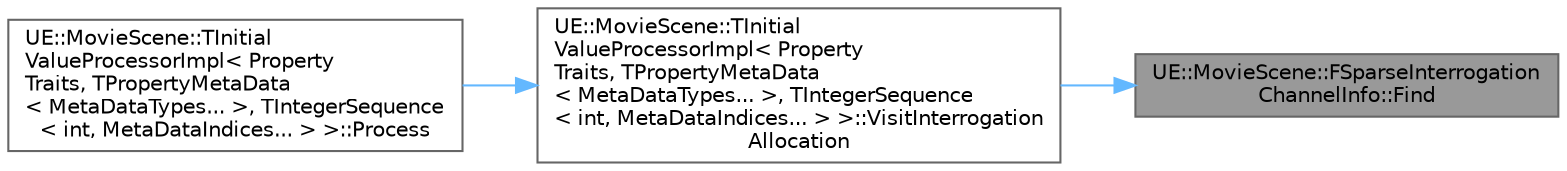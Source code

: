 digraph "UE::MovieScene::FSparseInterrogationChannelInfo::Find"
{
 // INTERACTIVE_SVG=YES
 // LATEX_PDF_SIZE
  bgcolor="transparent";
  edge [fontname=Helvetica,fontsize=10,labelfontname=Helvetica,labelfontsize=10];
  node [fontname=Helvetica,fontsize=10,shape=box,height=0.2,width=0.4];
  rankdir="RL";
  Node1 [id="Node000001",label="UE::MovieScene::FSparseInterrogation\lChannelInfo::Find",height=0.2,width=0.4,color="gray40", fillcolor="grey60", style="filled", fontcolor="black",tooltip=" "];
  Node1 -> Node2 [id="edge1_Node000001_Node000002",dir="back",color="steelblue1",style="solid",tooltip=" "];
  Node2 [id="Node000002",label="UE::MovieScene::TInitial\lValueProcessorImpl\< Property\lTraits, TPropertyMetaData\l\< MetaDataTypes... \>, TIntegerSequence\l\< int, MetaDataIndices... \> \>::VisitInterrogation\lAllocation",height=0.2,width=0.4,color="grey40", fillcolor="white", style="filled",URL="$d1/df1/structUE_1_1MovieScene_1_1TInitialValueProcessorImpl_3_01PropertyTraits_00_01TPropertyMetaData_3d6d9288da497cc6bc774fdcceb18b2e0.html#a6b7cfe89c746511190c61a2ccd5d31e8",tooltip=" "];
  Node2 -> Node3 [id="edge2_Node000002_Node000003",dir="back",color="steelblue1",style="solid",tooltip=" "];
  Node3 [id="Node000003",label="UE::MovieScene::TInitial\lValueProcessorImpl\< Property\lTraits, TPropertyMetaData\l\< MetaDataTypes... \>, TIntegerSequence\l\< int, MetaDataIndices... \> \>::Process",height=0.2,width=0.4,color="grey40", fillcolor="white", style="filled",URL="$d1/df1/structUE_1_1MovieScene_1_1TInitialValueProcessorImpl_3_01PropertyTraits_00_01TPropertyMetaData_3d6d9288da497cc6bc774fdcceb18b2e0.html#a8981532f4d441da1ba1b42050b82bada",tooltip="Process all initial values for the specified allocation."];
}
